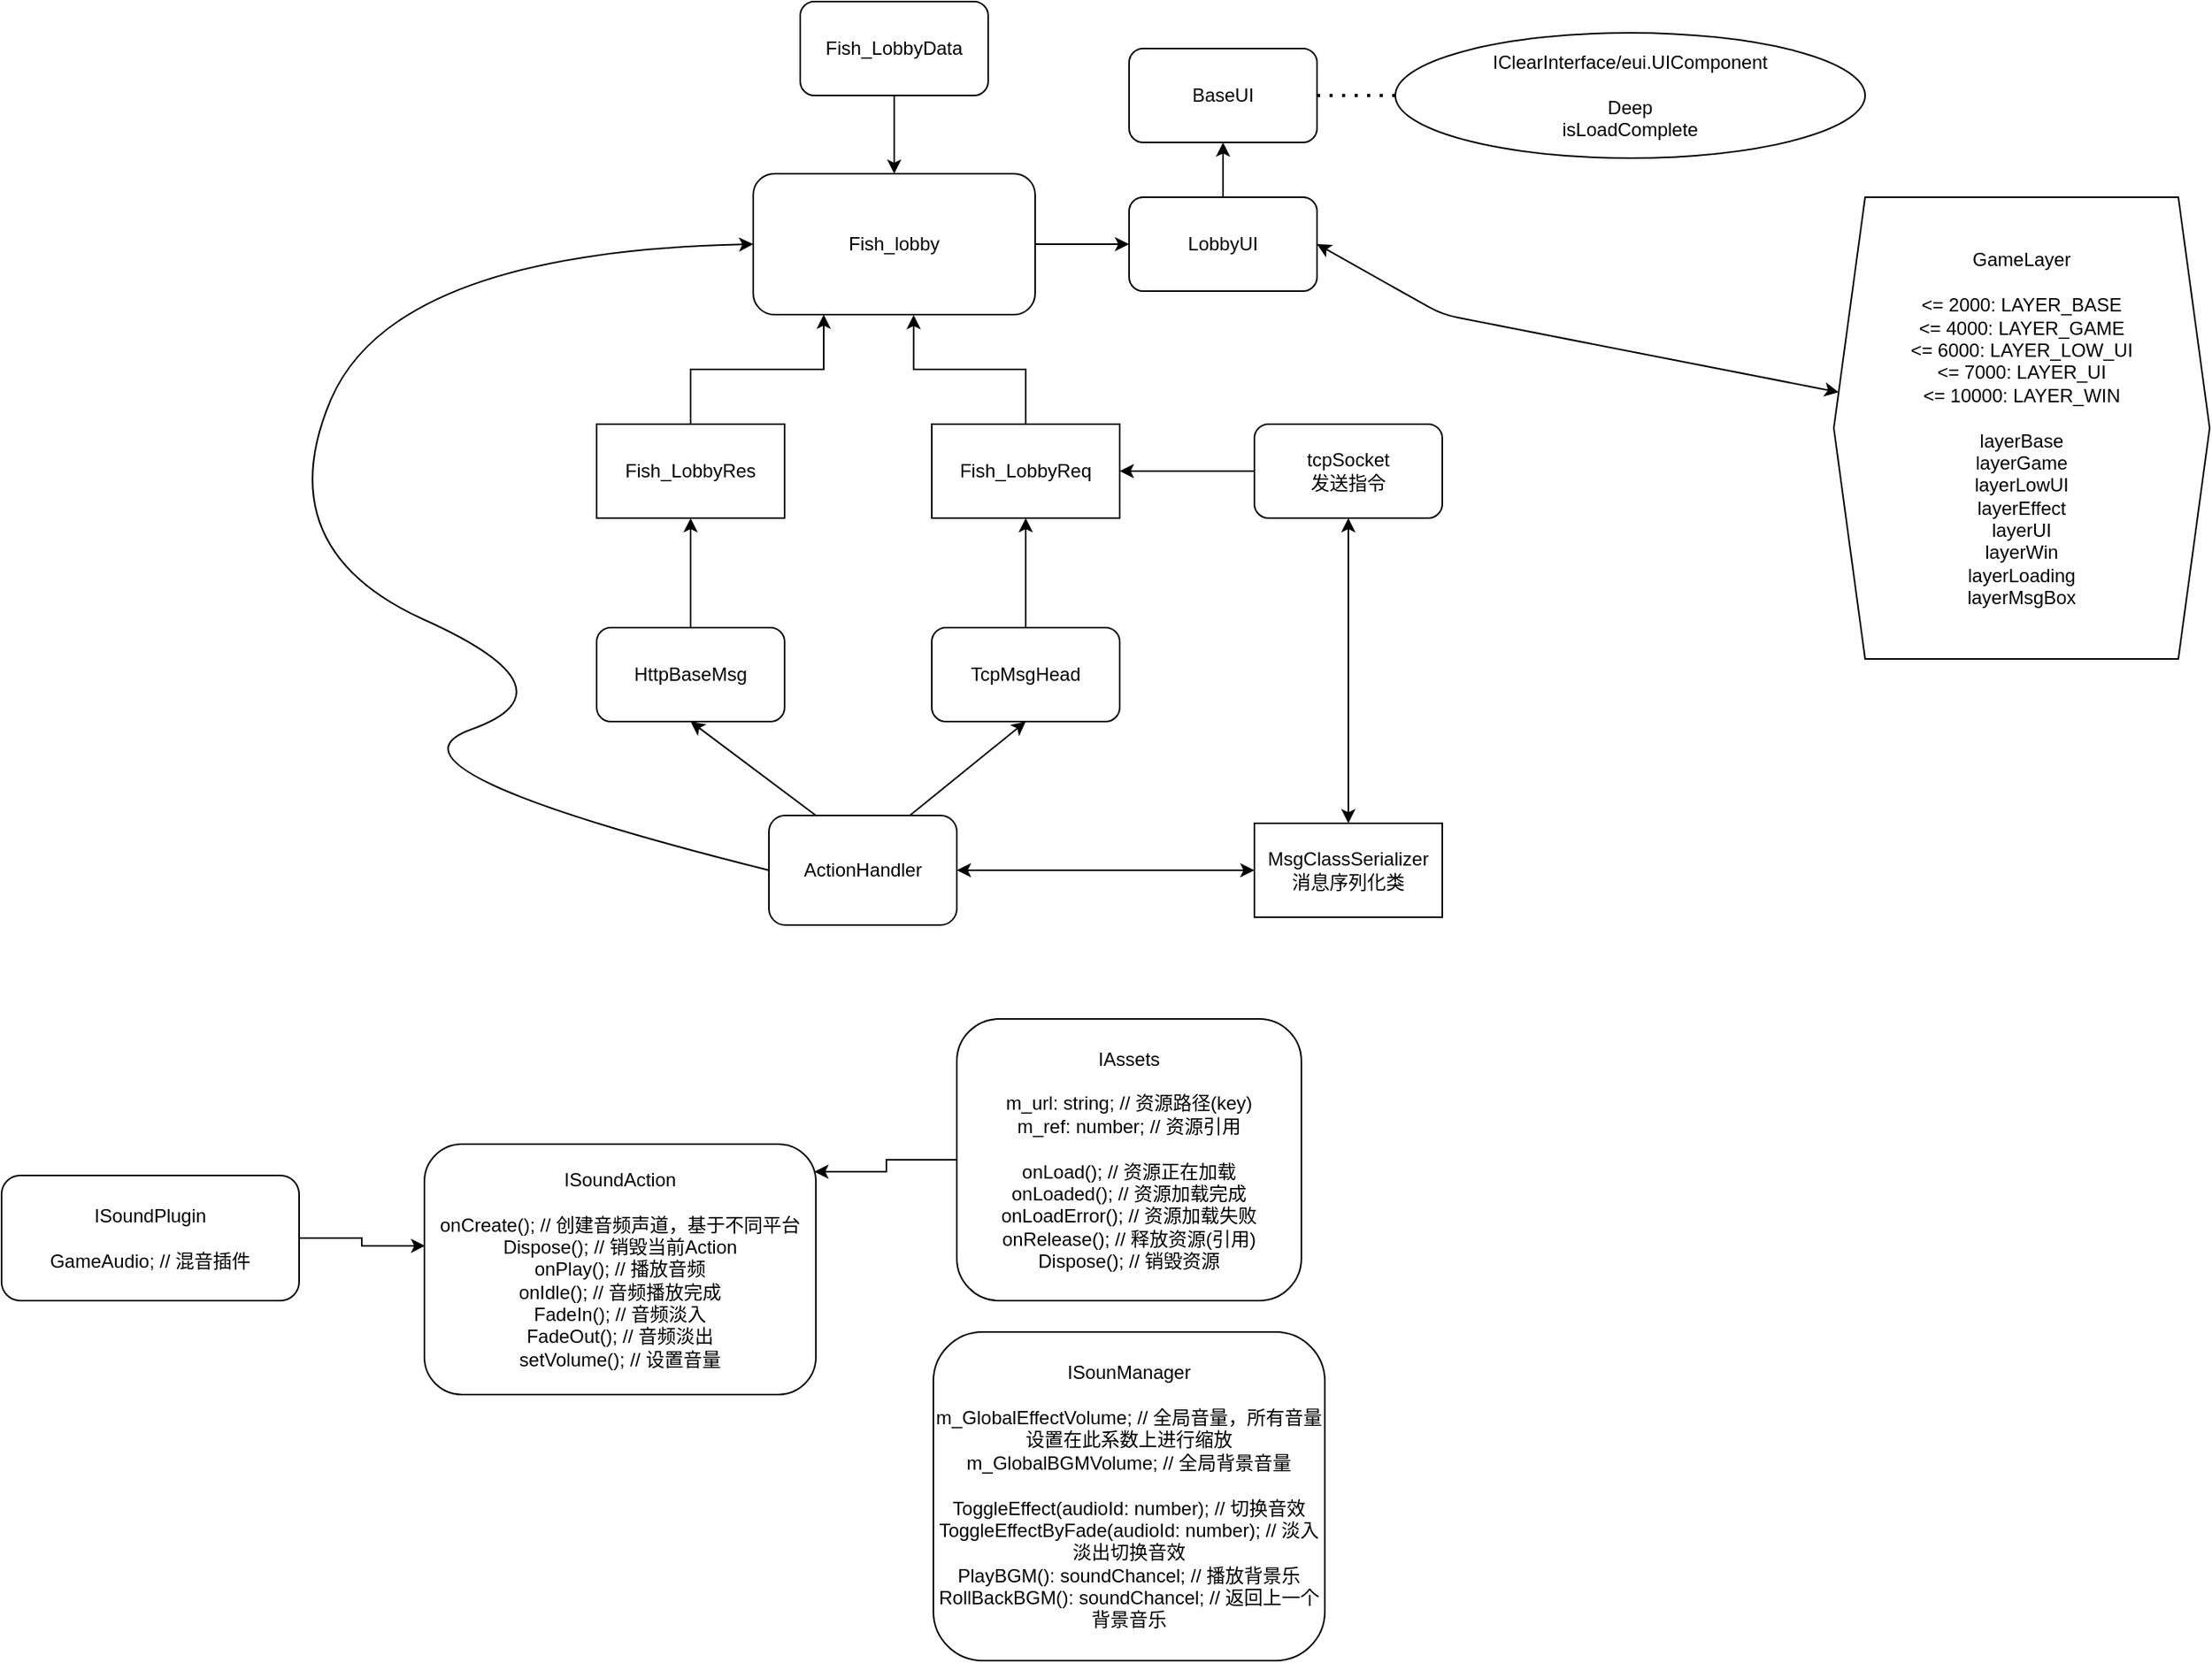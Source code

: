 <mxfile version="14.5.8" type="github">
  <diagram name="BOKE_FISH" id="b5b7bab2-c9e2-2cf4-8b2a-24fd1a2a6d21">
    <mxGraphModel dx="2377" dy="868" grid="1" gridSize="10" guides="1" tooltips="1" connect="1" arrows="1" fold="1" page="1" pageScale="1" pageWidth="827" pageHeight="1169" background="#ffffff" math="0" shadow="0">
      <root>
        <mxCell id="0" />
        <mxCell id="1" parent="0" />
        <mxCell id="fzn0tMe7gDzVCb7VW257-3" style="edgeStyle=orthogonalEdgeStyle;rounded=0;orthogonalLoop=1;jettySize=auto;html=1;" parent="1" source="fzn0tMe7gDzVCb7VW257-1" target="fzn0tMe7gDzVCb7VW257-4" edge="1">
          <mxGeometry relative="1" as="geometry">
            <mxPoint x="450" y="205" as="targetPoint" />
          </mxGeometry>
        </mxCell>
        <mxCell id="fzn0tMe7gDzVCb7VW257-1" value="Fish_lobby" style="rounded=1;whiteSpace=wrap;html=1;" parent="1" vertex="1">
          <mxGeometry x="180" y="160" width="180" height="90" as="geometry" />
        </mxCell>
        <mxCell id="fzn0tMe7gDzVCb7VW257-5" style="edgeStyle=orthogonalEdgeStyle;rounded=0;orthogonalLoop=1;jettySize=auto;html=1;" parent="1" source="fzn0tMe7gDzVCb7VW257-4" target="fzn0tMe7gDzVCb7VW257-6" edge="1">
          <mxGeometry relative="1" as="geometry">
            <mxPoint x="480" y="130" as="targetPoint" />
          </mxGeometry>
        </mxCell>
        <mxCell id="fzn0tMe7gDzVCb7VW257-4" value="LobbyUI" style="rounded=1;whiteSpace=wrap;html=1;" parent="1" vertex="1">
          <mxGeometry x="420" y="175" width="120" height="60" as="geometry" />
        </mxCell>
        <mxCell id="fzn0tMe7gDzVCb7VW257-6" value="BaseUI" style="rounded=1;whiteSpace=wrap;html=1;" parent="1" vertex="1">
          <mxGeometry x="420" y="80" width="120" height="60" as="geometry" />
        </mxCell>
        <mxCell id="fzn0tMe7gDzVCb7VW257-7" value="" style="endArrow=none;dashed=1;html=1;dashPattern=1 3;strokeWidth=2;exitX=1;exitY=0.5;exitDx=0;exitDy=0;" parent="1" source="fzn0tMe7gDzVCb7VW257-6" edge="1">
          <mxGeometry width="50" height="50" relative="1" as="geometry">
            <mxPoint x="760" y="270" as="sourcePoint" />
            <mxPoint x="590" y="110" as="targetPoint" />
          </mxGeometry>
        </mxCell>
        <mxCell id="fzn0tMe7gDzVCb7VW257-10" value="IClearInterface/eui.UIComponent&lt;br&gt;&lt;br&gt;Deep&lt;br&gt;isLoadComplete" style="ellipse;whiteSpace=wrap;html=1;" parent="1" vertex="1">
          <mxGeometry x="590" y="70" width="300" height="80" as="geometry" />
        </mxCell>
        <mxCell id="fzn0tMe7gDzVCb7VW257-11" value="" style="endArrow=classic;startArrow=classic;html=1;exitX=1;exitY=0.5;exitDx=0;exitDy=0;" parent="1" source="fzn0tMe7gDzVCb7VW257-4" target="fzn0tMe7gDzVCb7VW257-12" edge="1">
          <mxGeometry width="50" height="50" relative="1" as="geometry">
            <mxPoint x="750" y="320" as="sourcePoint" />
            <mxPoint x="740" y="205" as="targetPoint" />
            <Array as="points">
              <mxPoint x="620" y="250" />
            </Array>
          </mxGeometry>
        </mxCell>
        <mxCell id="fzn0tMe7gDzVCb7VW257-12" value="GameLayer&lt;br&gt;&lt;br&gt;&amp;lt;= 2000: LAYER_BASE&lt;br&gt;&amp;lt;= 4000: LAYER_GAME&lt;br&gt;&amp;lt;= 6000: LAYER_LOW_UI&lt;br&gt;&amp;lt;= 7000: LAYER_UI&lt;br&gt;&amp;lt;= 10000: LAYER_WIN&lt;br&gt;&lt;br&gt;layerBase&lt;br&gt;layerGame&lt;br&gt;layerLowUI&lt;br&gt;layerEffect&lt;br&gt;layerUI&lt;br&gt;layerWin&lt;br&gt;layerLoading&lt;br&gt;layerMsgBox" style="shape=hexagon;perimeter=hexagonPerimeter2;whiteSpace=wrap;html=1;fixedSize=1;" parent="1" vertex="1">
          <mxGeometry x="870" y="175" width="240" height="295" as="geometry" />
        </mxCell>
        <mxCell id="fzn0tMe7gDzVCb7VW257-15" style="edgeStyle=orthogonalEdgeStyle;rounded=0;orthogonalLoop=1;jettySize=auto;html=1;entryX=0.25;entryY=1;entryDx=0;entryDy=0;" parent="1" source="fzn0tMe7gDzVCb7VW257-13" target="fzn0tMe7gDzVCb7VW257-1" edge="1">
          <mxGeometry relative="1" as="geometry" />
        </mxCell>
        <mxCell id="fzn0tMe7gDzVCb7VW257-13" value="Fish_LobbyRes" style="rounded=0;whiteSpace=wrap;html=1;" parent="1" vertex="1">
          <mxGeometry x="80" y="320" width="120" height="60" as="geometry" />
        </mxCell>
        <mxCell id="fzn0tMe7gDzVCb7VW257-16" style="edgeStyle=orthogonalEdgeStyle;rounded=0;orthogonalLoop=1;jettySize=auto;html=1;entryX=0.569;entryY=1.003;entryDx=0;entryDy=0;entryPerimeter=0;" parent="1" source="fzn0tMe7gDzVCb7VW257-14" target="fzn0tMe7gDzVCb7VW257-1" edge="1">
          <mxGeometry relative="1" as="geometry">
            <Array as="points">
              <mxPoint x="354" y="285" />
              <mxPoint x="282" y="285" />
            </Array>
          </mxGeometry>
        </mxCell>
        <mxCell id="fzn0tMe7gDzVCb7VW257-14" value="Fish_LobbyReq" style="rounded=0;whiteSpace=wrap;html=1;" parent="1" vertex="1">
          <mxGeometry x="294" y="320" width="120" height="60" as="geometry" />
        </mxCell>
        <mxCell id="fzn0tMe7gDzVCb7VW257-18" style="edgeStyle=orthogonalEdgeStyle;rounded=0;orthogonalLoop=1;jettySize=auto;html=1;entryX=0.5;entryY=1;entryDx=0;entryDy=0;" parent="1" source="fzn0tMe7gDzVCb7VW257-17" target="fzn0tMe7gDzVCb7VW257-14" edge="1">
          <mxGeometry relative="1" as="geometry" />
        </mxCell>
        <mxCell id="fzn0tMe7gDzVCb7VW257-17" value="TcpMsgHead" style="rounded=1;whiteSpace=wrap;html=1;" parent="1" vertex="1">
          <mxGeometry x="294" y="450" width="120" height="60" as="geometry" />
        </mxCell>
        <mxCell id="fzn0tMe7gDzVCb7VW257-20" style="edgeStyle=orthogonalEdgeStyle;rounded=0;orthogonalLoop=1;jettySize=auto;html=1;entryX=0.5;entryY=1;entryDx=0;entryDy=0;" parent="1" source="fzn0tMe7gDzVCb7VW257-19" target="fzn0tMe7gDzVCb7VW257-13" edge="1">
          <mxGeometry relative="1" as="geometry" />
        </mxCell>
        <mxCell id="fzn0tMe7gDzVCb7VW257-19" value="HttpBaseMsg" style="rounded=1;whiteSpace=wrap;html=1;" parent="1" vertex="1">
          <mxGeometry x="80" y="450" width="120" height="60" as="geometry" />
        </mxCell>
        <mxCell id="fzn0tMe7gDzVCb7VW257-21" value="Fish_LobbyData" style="rounded=1;whiteSpace=wrap;html=1;" parent="1" vertex="1">
          <mxGeometry x="210" y="50" width="120" height="60" as="geometry" />
        </mxCell>
        <mxCell id="fzn0tMe7gDzVCb7VW257-23" value="" style="endArrow=classic;html=1;exitX=0.5;exitY=1;exitDx=0;exitDy=0;entryX=0.5;entryY=0;entryDx=0;entryDy=0;" parent="1" source="fzn0tMe7gDzVCb7VW257-21" target="fzn0tMe7gDzVCb7VW257-1" edge="1">
          <mxGeometry width="50" height="50" relative="1" as="geometry">
            <mxPoint x="750" y="320" as="sourcePoint" />
            <mxPoint x="800" y="270" as="targetPoint" />
          </mxGeometry>
        </mxCell>
        <mxCell id="fzn0tMe7gDzVCb7VW257-31" style="edgeStyle=orthogonalEdgeStyle;rounded=0;orthogonalLoop=1;jettySize=auto;html=1;" parent="1" source="fzn0tMe7gDzVCb7VW257-30" target="fzn0tMe7gDzVCb7VW257-14" edge="1">
          <mxGeometry relative="1" as="geometry" />
        </mxCell>
        <mxCell id="fzn0tMe7gDzVCb7VW257-30" value="tcpSocket&lt;br&gt;发送指令" style="rounded=1;whiteSpace=wrap;html=1;" parent="1" vertex="1">
          <mxGeometry x="500" y="320" width="120" height="60" as="geometry" />
        </mxCell>
        <mxCell id="fzn0tMe7gDzVCb7VW257-35" value="" style="endArrow=classic;html=1;exitX=0.75;exitY=0;exitDx=0;exitDy=0;entryX=0.5;entryY=1;entryDx=0;entryDy=0;" parent="1" target="fzn0tMe7gDzVCb7VW257-17" edge="1">
          <mxGeometry width="50" height="50" relative="1" as="geometry">
            <mxPoint x="280" y="570" as="sourcePoint" />
            <mxPoint x="800" y="390" as="targetPoint" />
          </mxGeometry>
        </mxCell>
        <mxCell id="fzn0tMe7gDzVCb7VW257-36" value="" style="endArrow=classic;html=1;exitX=0.25;exitY=0;exitDx=0;exitDy=0;entryX=0.5;entryY=1;entryDx=0;entryDy=0;" parent="1" target="fzn0tMe7gDzVCb7VW257-19" edge="1">
          <mxGeometry width="50" height="50" relative="1" as="geometry">
            <mxPoint x="220" y="570" as="sourcePoint" />
            <mxPoint x="364" y="520" as="targetPoint" />
          </mxGeometry>
        </mxCell>
        <mxCell id="fzn0tMe7gDzVCb7VW257-37" value="ActionHandler" style="rounded=1;whiteSpace=wrap;html=1;" parent="1" vertex="1">
          <mxGeometry x="190" y="570" width="120" height="70" as="geometry" />
        </mxCell>
        <mxCell id="fzn0tMe7gDzVCb7VW257-40" value="MsgClassSerializer&lt;br&gt;消息序列化类" style="rounded=0;whiteSpace=wrap;html=1;" parent="1" vertex="1">
          <mxGeometry x="500" y="575" width="120" height="60" as="geometry" />
        </mxCell>
        <mxCell id="fzn0tMe7gDzVCb7VW257-41" value="" style="endArrow=classic;startArrow=classic;html=1;exitX=1;exitY=0.5;exitDx=0;exitDy=0;entryX=0;entryY=0.5;entryDx=0;entryDy=0;" parent="1" source="fzn0tMe7gDzVCb7VW257-37" target="fzn0tMe7gDzVCb7VW257-40" edge="1">
          <mxGeometry width="50" height="50" relative="1" as="geometry">
            <mxPoint x="750" y="480" as="sourcePoint" />
            <mxPoint x="800" y="430" as="targetPoint" />
          </mxGeometry>
        </mxCell>
        <mxCell id="fzn0tMe7gDzVCb7VW257-42" value="" style="endArrow=classic;startArrow=classic;html=1;exitX=0.5;exitY=0;exitDx=0;exitDy=0;entryX=0.5;entryY=1;entryDx=0;entryDy=0;" parent="1" source="fzn0tMe7gDzVCb7VW257-40" target="fzn0tMe7gDzVCb7VW257-30" edge="1">
          <mxGeometry width="50" height="50" relative="1" as="geometry">
            <mxPoint x="750" y="480" as="sourcePoint" />
            <mxPoint x="800" y="430" as="targetPoint" />
          </mxGeometry>
        </mxCell>
        <mxCell id="fzn0tMe7gDzVCb7VW257-46" value="" style="curved=1;endArrow=classic;html=1;exitX=0;exitY=0.5;exitDx=0;exitDy=0;entryX=0;entryY=0.5;entryDx=0;entryDy=0;" parent="1" source="fzn0tMe7gDzVCb7VW257-37" target="fzn0tMe7gDzVCb7VW257-1" edge="1">
          <mxGeometry width="50" height="50" relative="1" as="geometry">
            <mxPoint x="750" y="480" as="sourcePoint" />
            <mxPoint x="800" y="430" as="targetPoint" />
            <Array as="points">
              <mxPoint x="-70" y="540" />
              <mxPoint x="70" y="490" />
              <mxPoint x="-130" y="400" />
              <mxPoint x="-50" y="210" />
            </Array>
          </mxGeometry>
        </mxCell>
        <mxCell id="f-Y9VzHZnFNgfBZq43af-1" value="ISoundAction&lt;br&gt;&lt;br&gt;onCreate(); // 创建音频声道，基于不同平台&lt;br&gt;Dispose(); // 销毁当前Action&lt;br&gt;onPlay(); // 播放音频&lt;br&gt;onIdle(); // 音频播放完成&lt;br&gt;FadeIn(); // 音频淡入&lt;br&gt;FadeOut(); // 音频淡出&lt;br&gt;setVolume(); // 设置音量" style="rounded=1;whiteSpace=wrap;html=1;" vertex="1" parent="1">
          <mxGeometry x="-30" y="780" width="250" height="160" as="geometry" />
        </mxCell>
        <mxCell id="f-Y9VzHZnFNgfBZq43af-6" style="edgeStyle=orthogonalEdgeStyle;rounded=0;orthogonalLoop=1;jettySize=auto;html=1;entryX=0.996;entryY=0.11;entryDx=0;entryDy=0;entryPerimeter=0;" edge="1" parent="1" source="f-Y9VzHZnFNgfBZq43af-2" target="f-Y9VzHZnFNgfBZq43af-1">
          <mxGeometry relative="1" as="geometry" />
        </mxCell>
        <mxCell id="f-Y9VzHZnFNgfBZq43af-2" value="IAssets&lt;br&gt;&lt;br&gt;m_url: string; // 资源路径(key)&lt;br&gt;m_ref: number; // 资源引用&lt;br&gt;&lt;br&gt;onLoad(); // 资源正在加载&lt;br&gt;onLoaded(); // 资源加载完成&lt;br&gt;onLoadError(); // 资源加载失败&lt;br&gt;onRelease(); // 释放资源(引用)&lt;br&gt;Dispose(); // 销毁资源" style="rounded=1;whiteSpace=wrap;html=1;" vertex="1" parent="1">
          <mxGeometry x="310" y="700" width="220" height="180" as="geometry" />
        </mxCell>
        <mxCell id="f-Y9VzHZnFNgfBZq43af-3" value="ISounManager&lt;br&gt;&lt;br&gt;m_GlobalEffectVolume; // 全局音量，所有音量设置在此系数上进行缩放&lt;br&gt;m_GlobalBGMVolume; // 全局背景音量&lt;br&gt;&lt;br&gt;ToggleEffect(audioId: number); // 切换音效&lt;br&gt;ToggleEffectByFade(audioId: number); // 淡入淡出切换音效&lt;br&gt;PlayBGM(): soundChancel; // 播放背景乐&lt;br&gt;RollBackBGM(): soundChancel; // 返回上一个背景音乐" style="rounded=1;whiteSpace=wrap;html=1;" vertex="1" parent="1">
          <mxGeometry x="295" y="900" width="250" height="210" as="geometry" />
        </mxCell>
        <mxCell id="f-Y9VzHZnFNgfBZq43af-5" style="edgeStyle=orthogonalEdgeStyle;rounded=0;orthogonalLoop=1;jettySize=auto;html=1;entryX=0.002;entryY=0.406;entryDx=0;entryDy=0;entryPerimeter=0;" edge="1" parent="1" source="f-Y9VzHZnFNgfBZq43af-4" target="f-Y9VzHZnFNgfBZq43af-1">
          <mxGeometry relative="1" as="geometry" />
        </mxCell>
        <mxCell id="f-Y9VzHZnFNgfBZq43af-4" value="ISoundPlugin&lt;br&gt;&lt;br&gt;GameAudio; // 混音插件" style="rounded=1;whiteSpace=wrap;html=1;" vertex="1" parent="1">
          <mxGeometry x="-300" y="800" width="190" height="80" as="geometry" />
        </mxCell>
      </root>
    </mxGraphModel>
  </diagram>
</mxfile>
